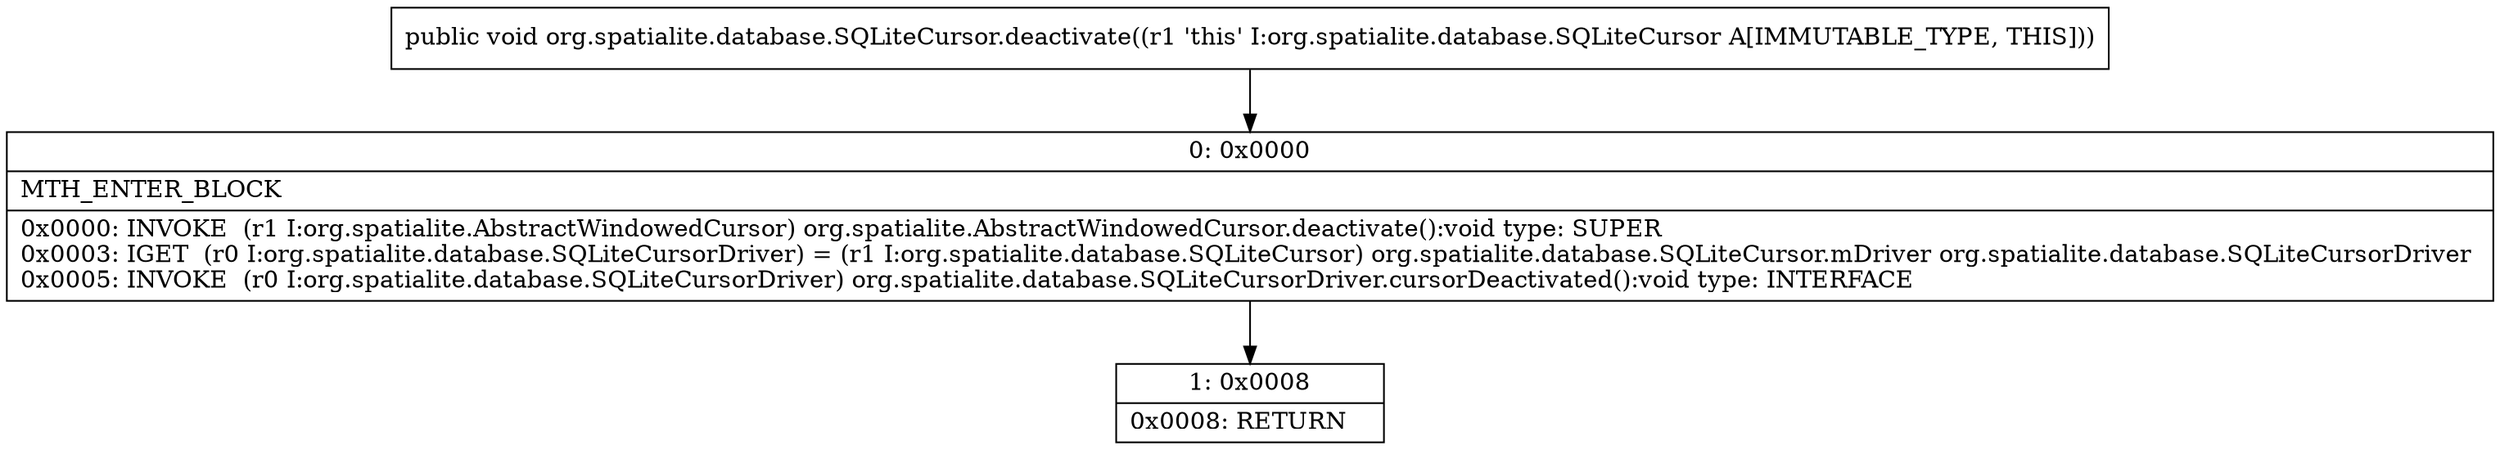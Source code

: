 digraph "CFG fororg.spatialite.database.SQLiteCursor.deactivate()V" {
Node_0 [shape=record,label="{0\:\ 0x0000|MTH_ENTER_BLOCK\l|0x0000: INVOKE  (r1 I:org.spatialite.AbstractWindowedCursor) org.spatialite.AbstractWindowedCursor.deactivate():void type: SUPER \l0x0003: IGET  (r0 I:org.spatialite.database.SQLiteCursorDriver) = (r1 I:org.spatialite.database.SQLiteCursor) org.spatialite.database.SQLiteCursor.mDriver org.spatialite.database.SQLiteCursorDriver \l0x0005: INVOKE  (r0 I:org.spatialite.database.SQLiteCursorDriver) org.spatialite.database.SQLiteCursorDriver.cursorDeactivated():void type: INTERFACE \l}"];
Node_1 [shape=record,label="{1\:\ 0x0008|0x0008: RETURN   \l}"];
MethodNode[shape=record,label="{public void org.spatialite.database.SQLiteCursor.deactivate((r1 'this' I:org.spatialite.database.SQLiteCursor A[IMMUTABLE_TYPE, THIS])) }"];
MethodNode -> Node_0;
Node_0 -> Node_1;
}

